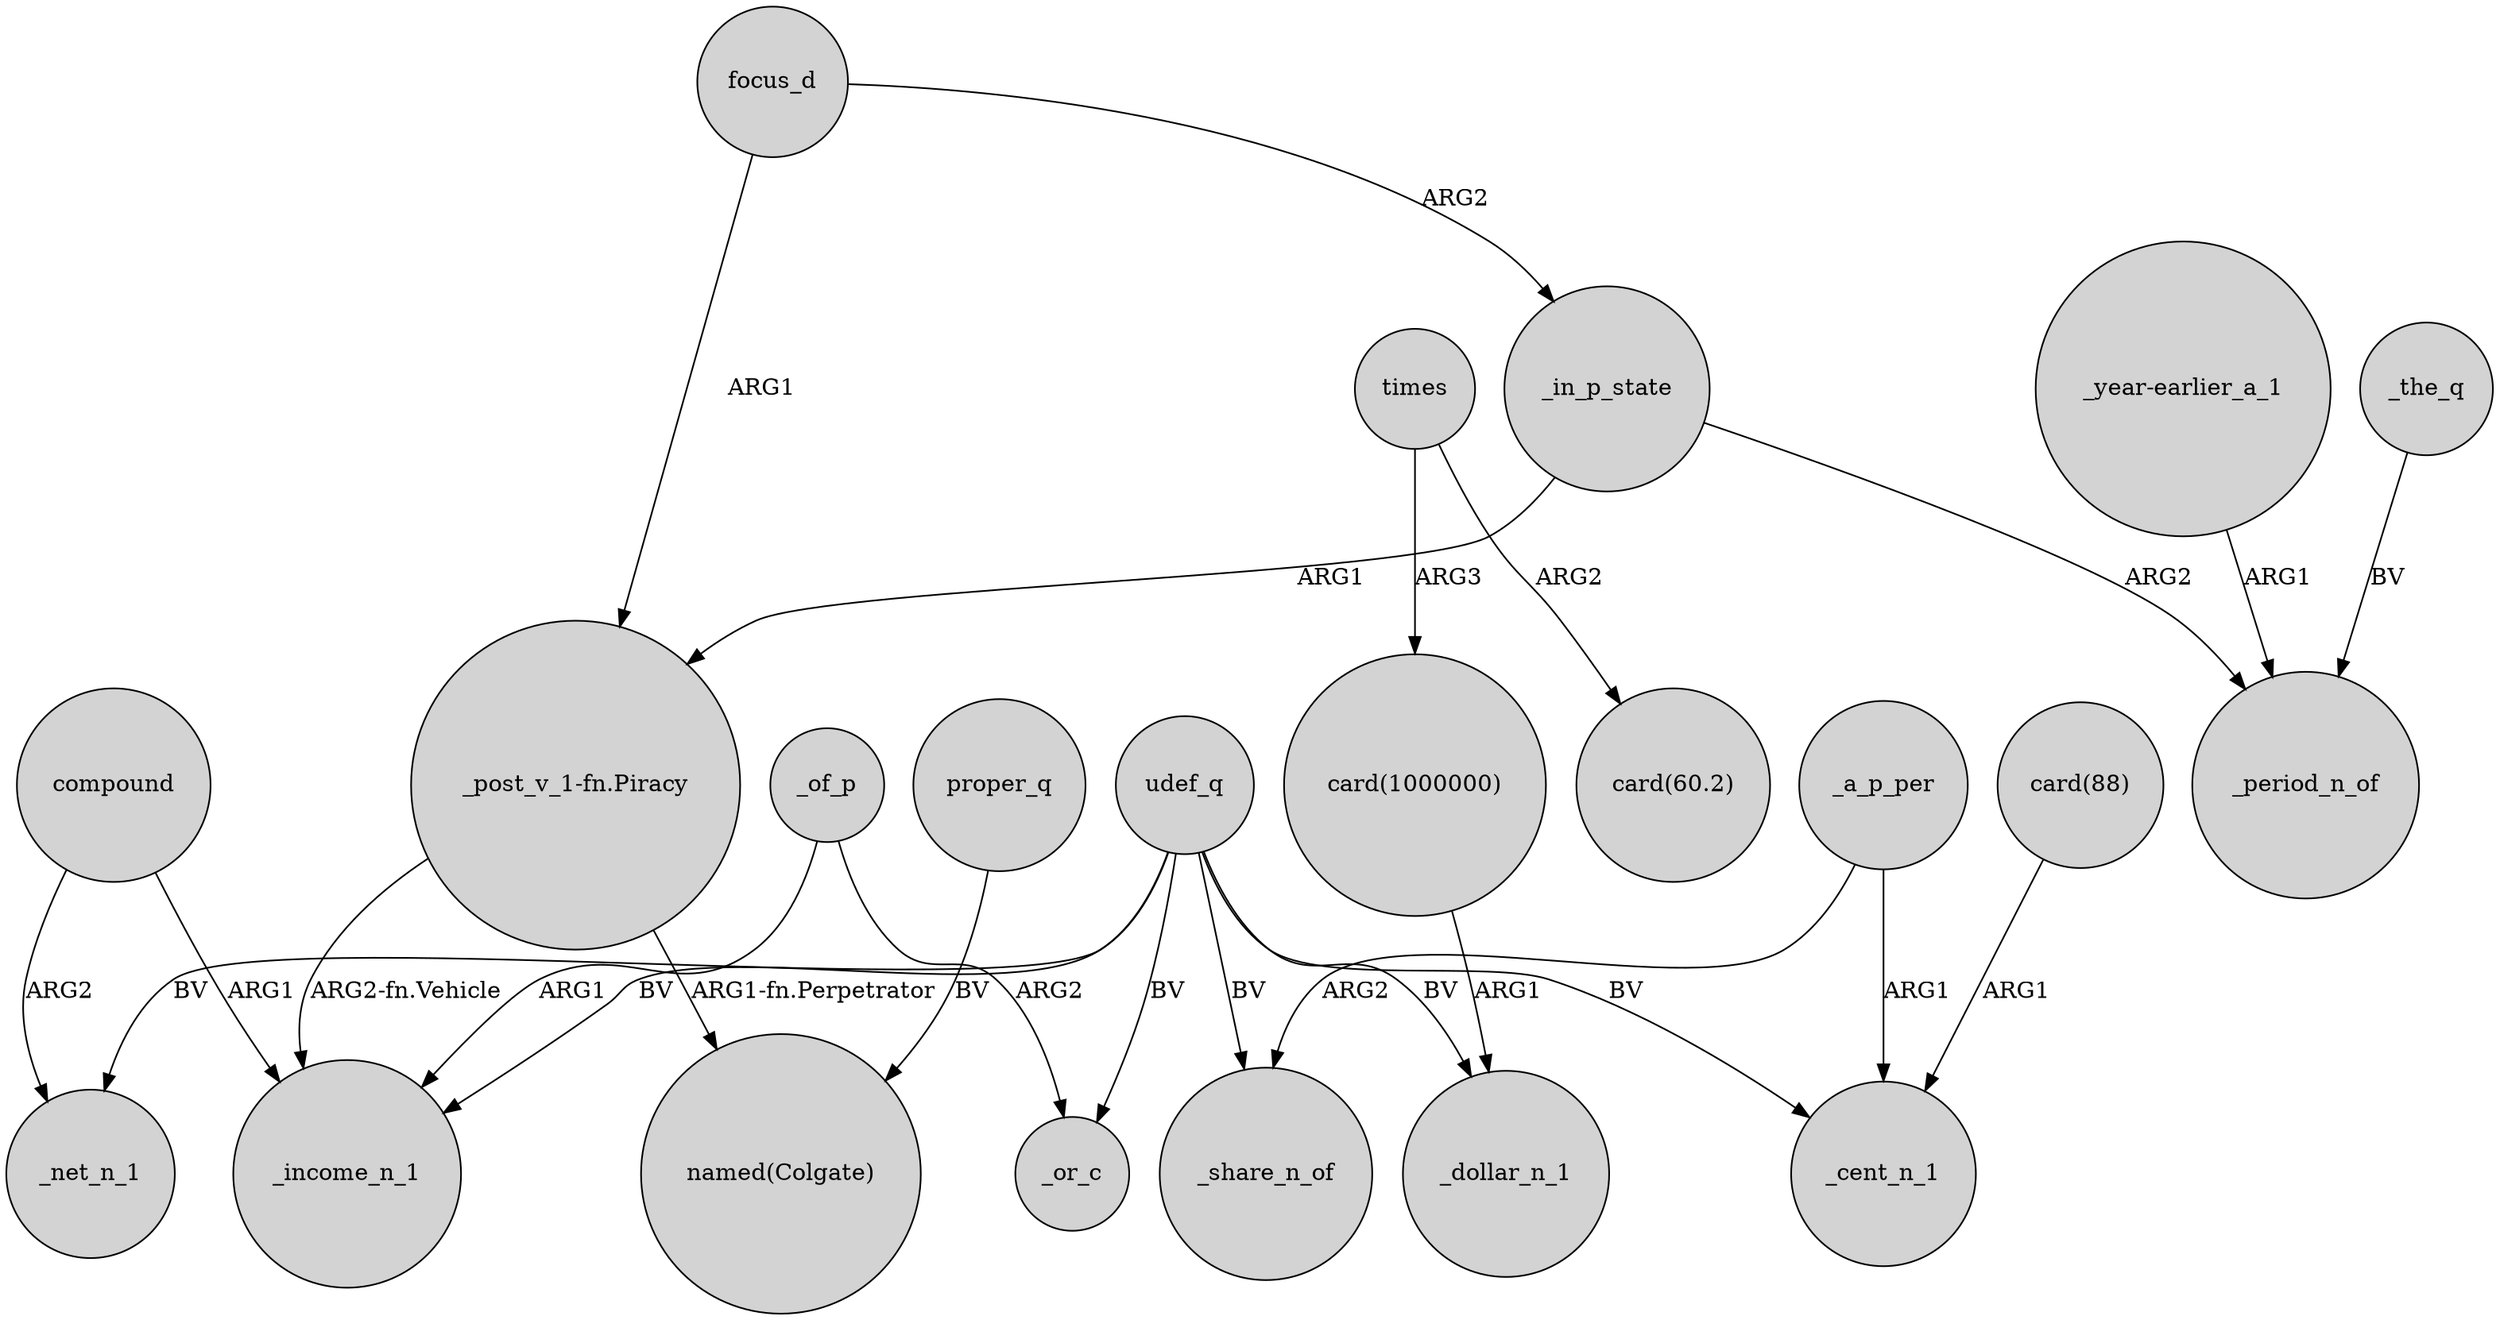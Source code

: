digraph {
	node [shape=circle style=filled]
	focus_d -> _in_p_state [label=ARG2]
	compound -> _net_n_1 [label=ARG2]
	focus_d -> "_post_v_1-fn.Piracy" [label=ARG1]
	_a_p_per -> _cent_n_1 [label=ARG1]
	udef_q -> _income_n_1 [label=BV]
	"_year-earlier_a_1" -> _period_n_of [label=ARG1]
	times -> "card(1000000)" [label=ARG3]
	_of_p -> _income_n_1 [label=ARG1]
	udef_q -> _cent_n_1 [label=BV]
	"card(88)" -> _cent_n_1 [label=ARG1]
	udef_q -> _or_c [label=BV]
	times -> "card(60.2)" [label=ARG2]
	compound -> _income_n_1 [label=ARG1]
	_a_p_per -> _share_n_of [label=ARG2]
	"_post_v_1-fn.Piracy" -> "named(Colgate)" [label="ARG1-fn.Perpetrator"]
	udef_q -> _share_n_of [label=BV]
	udef_q -> _net_n_1 [label=BV]
	udef_q -> _dollar_n_1 [label=BV]
	"card(1000000)" -> _dollar_n_1 [label=ARG1]
	"_post_v_1-fn.Piracy" -> _income_n_1 [label="ARG2-fn.Vehicle"]
	_in_p_state -> _period_n_of [label=ARG2]
	_of_p -> _or_c [label=ARG2]
	_in_p_state -> "_post_v_1-fn.Piracy" [label=ARG1]
	_the_q -> _period_n_of [label=BV]
	proper_q -> "named(Colgate)" [label=BV]
}
